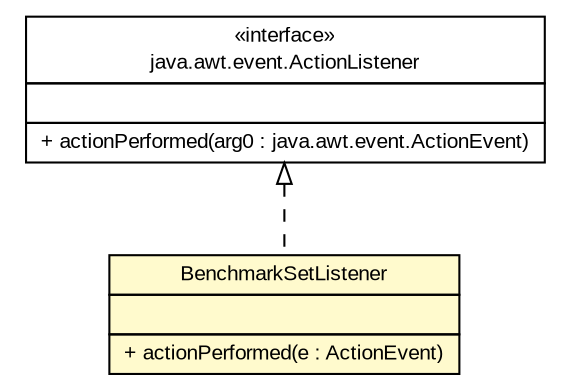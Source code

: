 #!/usr/local/bin/dot
#
# Class diagram 
# Generated by UMLGraph version 5.2 (http://www.umlgraph.org/)
#

digraph G {
	edge [fontname="arial",fontsize=10,labelfontname="arial",labelfontsize=10];
	node [fontname="arial",fontsize=10,shape=plaintext];
	nodesep=0.25;
	ranksep=0.5;
	// tud.iir.gui.GUIManager.BenchmarkSetListener
	c37790 [label=<<table title="tud.iir.gui.GUIManager.BenchmarkSetListener" border="0" cellborder="1" cellspacing="0" cellpadding="2" port="p" bgcolor="lemonChiffon" href="./GUIManager.BenchmarkSetListener.html">
		<tr><td><table border="0" cellspacing="0" cellpadding="1">
<tr><td align="center" balign="center"> BenchmarkSetListener </td></tr>
		</table></td></tr>
		<tr><td><table border="0" cellspacing="0" cellpadding="1">
<tr><td align="left" balign="left">  </td></tr>
		</table></td></tr>
		<tr><td><table border="0" cellspacing="0" cellpadding="1">
<tr><td align="left" balign="left"> + actionPerformed(e : ActionEvent) </td></tr>
		</table></td></tr>
		</table>>, fontname="arial", fontcolor="black", fontsize=10.0];
	//tud.iir.gui.GUIManager.BenchmarkSetListener implements java.awt.event.ActionListener
	c37883:p -> c37790:p [dir=back,arrowtail=empty,style=dashed];
	// java.awt.event.ActionListener
	c37883 [label=<<table title="java.awt.event.ActionListener" border="0" cellborder="1" cellspacing="0" cellpadding="2" port="p" href="http://java.sun.com/j2se/1.4.2/docs/api/java/awt/event/ActionListener.html">
		<tr><td><table border="0" cellspacing="0" cellpadding="1">
<tr><td align="center" balign="center"> &#171;interface&#187; </td></tr>
<tr><td align="center" balign="center"> java.awt.event.ActionListener </td></tr>
		</table></td></tr>
		<tr><td><table border="0" cellspacing="0" cellpadding="1">
<tr><td align="left" balign="left">  </td></tr>
		</table></td></tr>
		<tr><td><table border="0" cellspacing="0" cellpadding="1">
<tr><td align="left" balign="left"> + actionPerformed(arg0 : java.awt.event.ActionEvent) </td></tr>
		</table></td></tr>
		</table>>, fontname="arial", fontcolor="black", fontsize=10.0];
}

